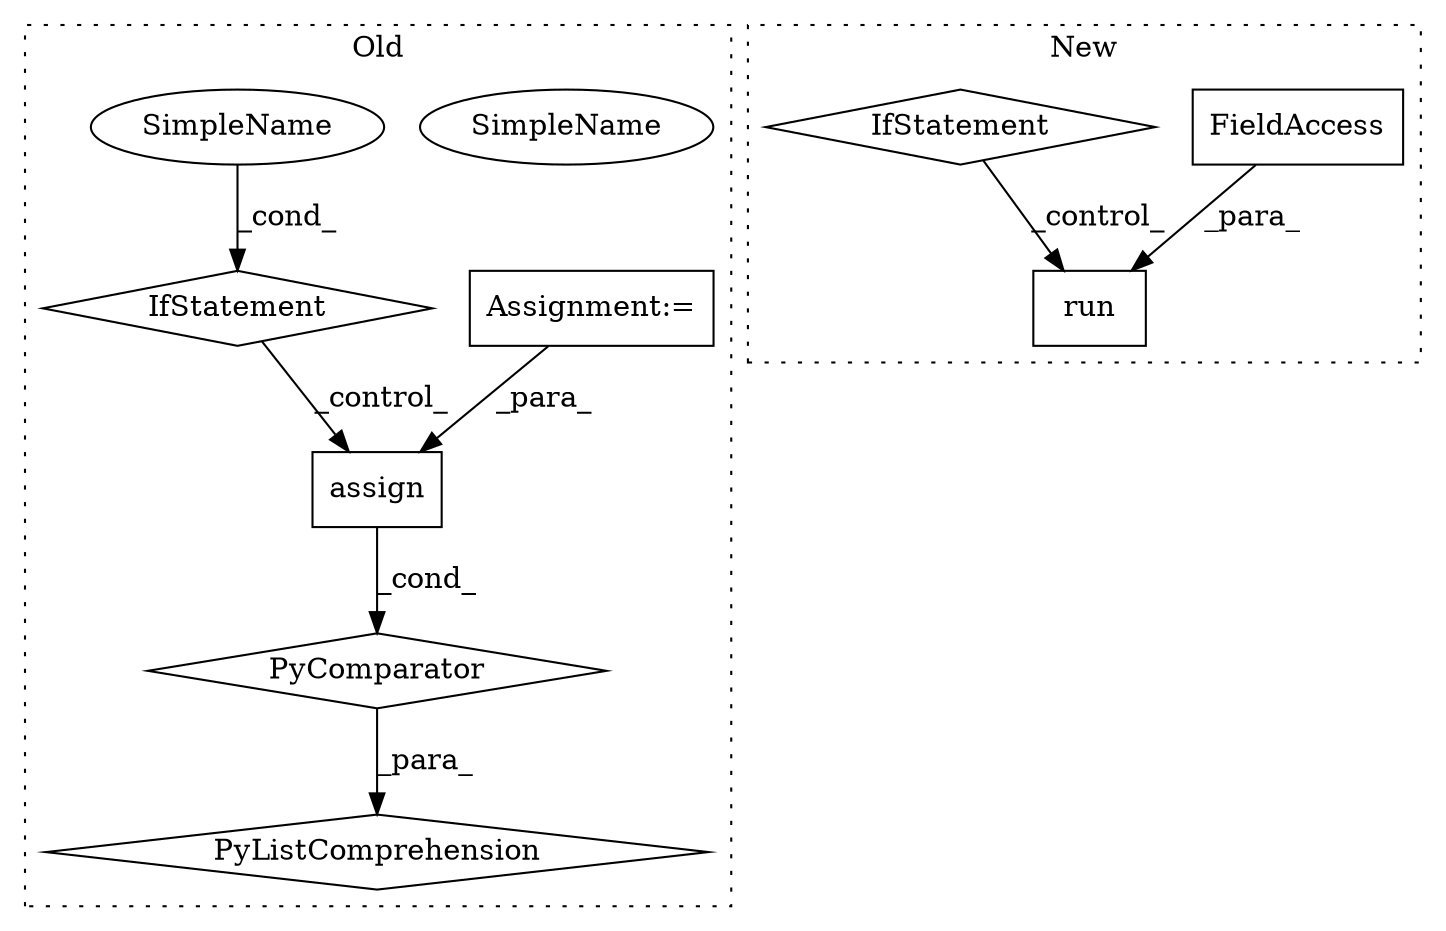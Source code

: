 digraph G {
subgraph cluster0 {
1 [label="assign" a="32" s="1991,2001" l="7,1" shape="box"];
3 [label="IfStatement" a="25" s="2078" l="48" shape="diamond"];
4 [label="SimpleName" a="42" s="2121" l="5" shape="ellipse"];
5 [label="PyListComprehension" a="109" s="1980" l="154" shape="diamond"];
6 [label="PyComparator" a="113" s="2078" l="48" shape="diamond"];
7 [label="Assignment:=" a="7" s="2078" l="48" shape="box"];
10 [label="SimpleName" a="42" s="2121" l="5" shape="ellipse"];
label = "Old";
style="dotted";
}
subgraph cluster1 {
2 [label="run" a="32" s="2487,2508" l="4,1" shape="box"];
8 [label="FieldAccess" a="22" s="2491" l="17" shape="box"];
9 [label="IfStatement" a="25" s="2429,2467" l="4,2" shape="diamond"];
label = "New";
style="dotted";
}
1 -> 6 [label="_cond_"];
3 -> 1 [label="_control_"];
6 -> 5 [label="_para_"];
7 -> 1 [label="_para_"];
8 -> 2 [label="_para_"];
9 -> 2 [label="_control_"];
10 -> 3 [label="_cond_"];
}